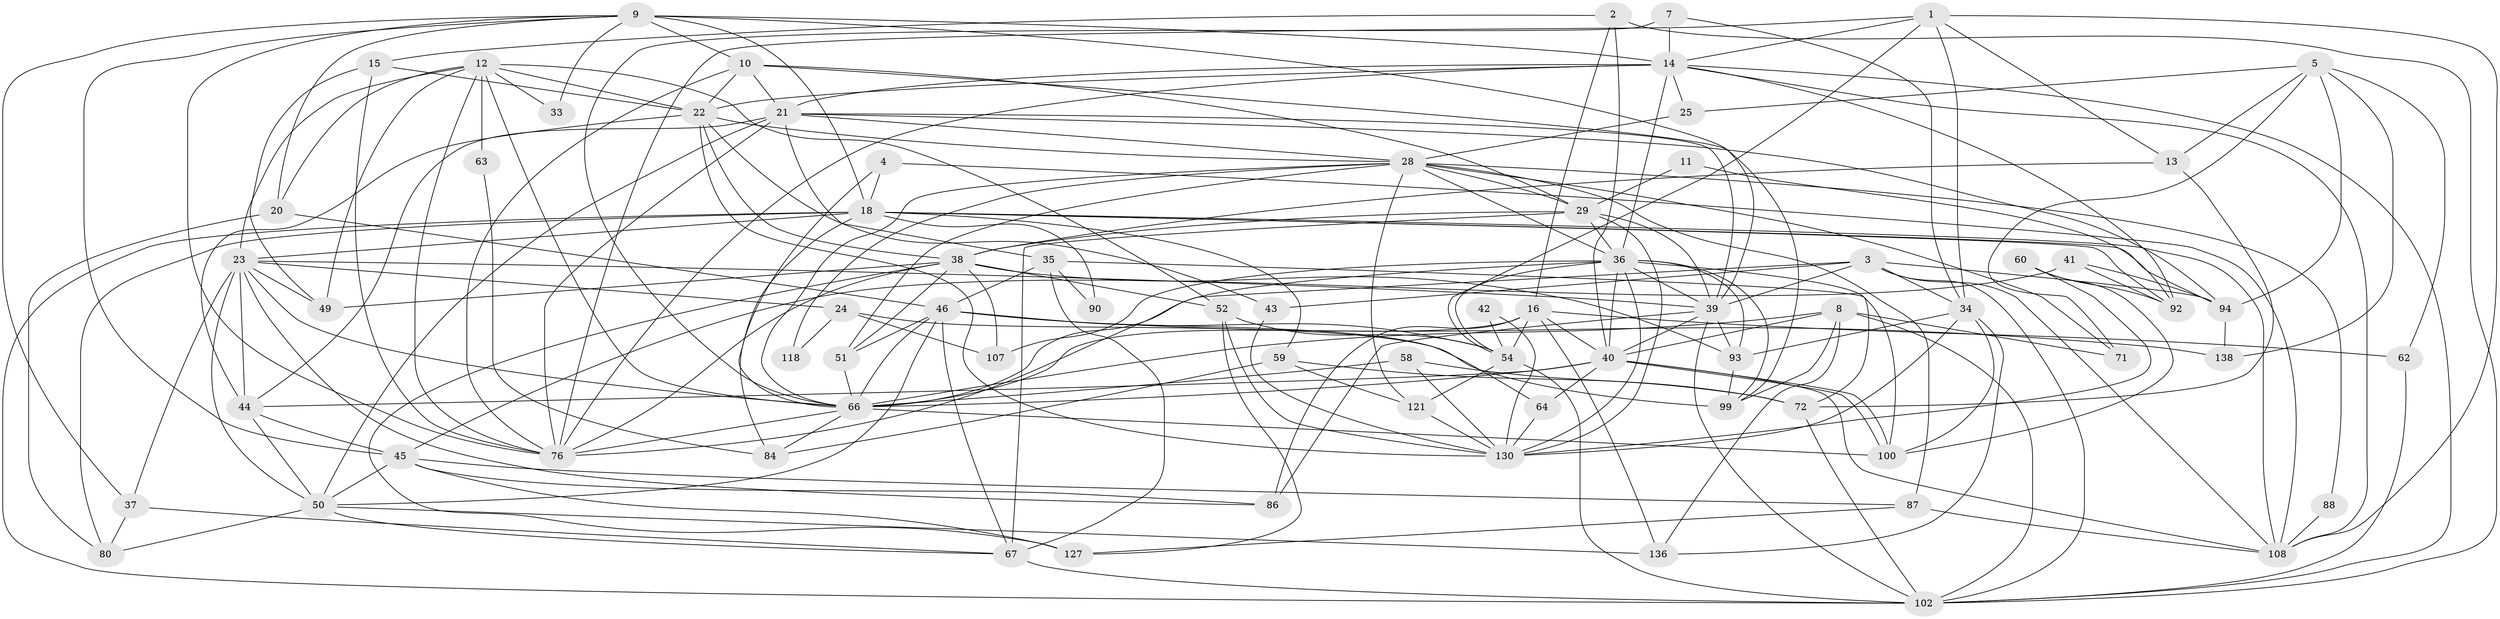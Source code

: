 // original degree distribution, {5: 0.2080536912751678, 4: 0.26174496644295303, 3: 0.30201342281879195, 7: 0.026845637583892617, 6: 0.09395973154362416, 2: 0.10067114093959731, 8: 0.006711409395973154}
// Generated by graph-tools (version 1.1) at 2025/19/03/04/25 18:19:01]
// undirected, 74 vertices, 215 edges
graph export_dot {
graph [start="1"]
  node [color=gray90,style=filled];
  1 [super="+98"];
  2;
  3 [super="+26"];
  4;
  5 [super="+6+115"];
  7;
  8 [super="+61+73"];
  9 [super="+65+112+120"];
  10;
  11;
  12 [super="+30+17"];
  13;
  14 [super="+91+31"];
  15 [super="+101"];
  16 [super="+83"];
  18 [super="+19"];
  20 [super="+140"];
  21 [super="+126"];
  22 [super="+117+75"];
  23 [super="+48+131"];
  24 [super="+27"];
  25;
  28 [super="+32+55"];
  29 [super="+123+125"];
  33;
  34 [super="+114"];
  35 [super="+79"];
  36 [super="+47+132"];
  37 [super="+68"];
  38 [super="+57"];
  39 [super="+74+56"];
  40 [super="+128"];
  41;
  42;
  43;
  44 [super="+85"];
  45 [super="+77"];
  46 [super="+139+53"];
  49;
  50 [super="+144"];
  51 [super="+89"];
  52 [super="+110"];
  54 [super="+134"];
  58;
  59;
  60 [super="+106"];
  62;
  63;
  64 [super="+97"];
  66 [super="+104+109+70"];
  67 [super="+129"];
  71;
  72 [super="+103"];
  76 [super="+95"];
  80;
  84;
  86 [super="+149"];
  87;
  88;
  90;
  92;
  93;
  94 [super="+113"];
  99 [super="+142+124"];
  100;
  102 [super="+122"];
  107;
  108 [super="+135"];
  118;
  121;
  127;
  130 [super="+143+133+145"];
  136;
  138;
  1 -- 14;
  1 -- 34;
  1 -- 13;
  1 -- 108;
  1 -- 76;
  1 -- 54;
  2 -- 15;
  2 -- 40;
  2 -- 16;
  2 -- 102;
  3 -- 102;
  3 -- 108;
  3 -- 39;
  3 -- 34;
  3 -- 43;
  3 -- 94;
  3 -- 66;
  4 -- 108;
  4 -- 66;
  4 -- 18;
  5 -- 62;
  5 -- 25;
  5 -- 138;
  5 -- 71;
  5 -- 13;
  5 -- 94;
  7 -- 34;
  7 -- 14;
  7 -- 66;
  8 -- 136;
  8 -- 71;
  8 -- 40;
  8 -- 99;
  8 -- 66;
  8 -- 102;
  9 -- 10;
  9 -- 20;
  9 -- 33;
  9 -- 39;
  9 -- 76;
  9 -- 18 [weight=2];
  9 -- 45;
  9 -- 14;
  9 -- 37;
  10 -- 21;
  10 -- 22;
  10 -- 76;
  10 -- 99;
  10 -- 29;
  11 -- 92;
  11 -- 29;
  12 -- 76;
  12 -- 49;
  12 -- 63;
  12 -- 23;
  12 -- 20;
  12 -- 33;
  12 -- 52;
  12 -- 66;
  12 -- 22;
  13 -- 72;
  13 -- 38;
  14 -- 76;
  14 -- 108;
  14 -- 36;
  14 -- 21;
  14 -- 22;
  14 -- 25;
  14 -- 92;
  14 -- 102;
  15 -- 49;
  15 -- 76;
  15 -- 22;
  16 -- 136;
  16 -- 62;
  16 -- 86;
  16 -- 40;
  16 -- 54;
  16 -- 66;
  18 -- 108;
  18 -- 80;
  18 -- 90;
  18 -- 94;
  18 -- 23;
  18 -- 84;
  18 -- 59;
  18 -- 92;
  18 -- 102;
  20 -- 46;
  20 -- 80;
  21 -- 39;
  21 -- 44;
  21 -- 50;
  21 -- 35;
  21 -- 76;
  21 -- 94;
  21 -- 28;
  22 -- 38 [weight=2];
  22 -- 44;
  22 -- 130;
  22 -- 43;
  22 -- 28;
  23 -- 37;
  23 -- 44;
  23 -- 49;
  23 -- 86;
  23 -- 39;
  23 -- 24;
  23 -- 50;
  23 -- 66;
  24 -- 107;
  24 -- 118;
  24 -- 99;
  25 -- 28;
  28 -- 51;
  28 -- 88;
  28 -- 36;
  28 -- 121;
  28 -- 29;
  28 -- 118;
  28 -- 71;
  28 -- 87;
  28 -- 66;
  29 -- 130;
  29 -- 38;
  29 -- 36;
  29 -- 39;
  29 -- 67;
  34 -- 130;
  34 -- 136;
  34 -- 100;
  34 -- 93;
  35 -- 67;
  35 -- 90;
  35 -- 100;
  35 -- 46;
  36 -- 130;
  36 -- 39;
  36 -- 40;
  36 -- 72;
  36 -- 107;
  36 -- 99;
  36 -- 54;
  36 -- 93;
  36 -- 76;
  37 -- 80;
  37 -- 67;
  38 -- 107;
  38 -- 76;
  38 -- 49;
  38 -- 93;
  38 -- 127;
  38 -- 51;
  38 -- 52 [weight=2];
  39 -- 40;
  39 -- 86;
  39 -- 93;
  39 -- 102;
  40 -- 100;
  40 -- 100;
  40 -- 66 [weight=2];
  40 -- 64;
  40 -- 44;
  40 -- 108;
  41 -- 45;
  41 -- 92;
  41 -- 94;
  42 -- 130;
  42 -- 54;
  43 -- 130;
  44 -- 45;
  44 -- 50;
  45 -- 87;
  45 -- 127;
  45 -- 86;
  45 -- 50;
  46 -- 51;
  46 -- 64;
  46 -- 54;
  46 -- 50;
  46 -- 67;
  46 -- 138;
  46 -- 66;
  50 -- 80;
  50 -- 136;
  50 -- 67;
  51 -- 66;
  52 -- 54;
  52 -- 130;
  52 -- 127;
  54 -- 121;
  54 -- 102;
  58 -- 72;
  58 -- 130;
  58 -- 66;
  59 -- 84;
  59 -- 121;
  59 -- 72;
  60 -- 92;
  60 -- 130;
  60 -- 100;
  62 -- 102;
  63 -- 84;
  64 -- 130;
  66 -- 100;
  66 -- 76;
  66 -- 84;
  67 -- 102;
  72 -- 102;
  87 -- 127;
  87 -- 108;
  88 -- 108;
  93 -- 99;
  94 -- 138;
  121 -- 130;
}
